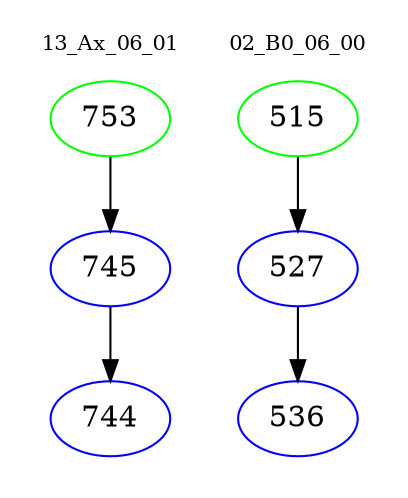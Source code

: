 digraph{
subgraph cluster_0 {
color = white
label = "13_Ax_06_01";
fontsize=10;
T0_753 [label="753", color="green"]
T0_753 -> T0_745 [color="black"]
T0_745 [label="745", color="blue"]
T0_745 -> T0_744 [color="black"]
T0_744 [label="744", color="blue"]
}
subgraph cluster_1 {
color = white
label = "02_B0_06_00";
fontsize=10;
T1_515 [label="515", color="green"]
T1_515 -> T1_527 [color="black"]
T1_527 [label="527", color="blue"]
T1_527 -> T1_536 [color="black"]
T1_536 [label="536", color="blue"]
}
}
